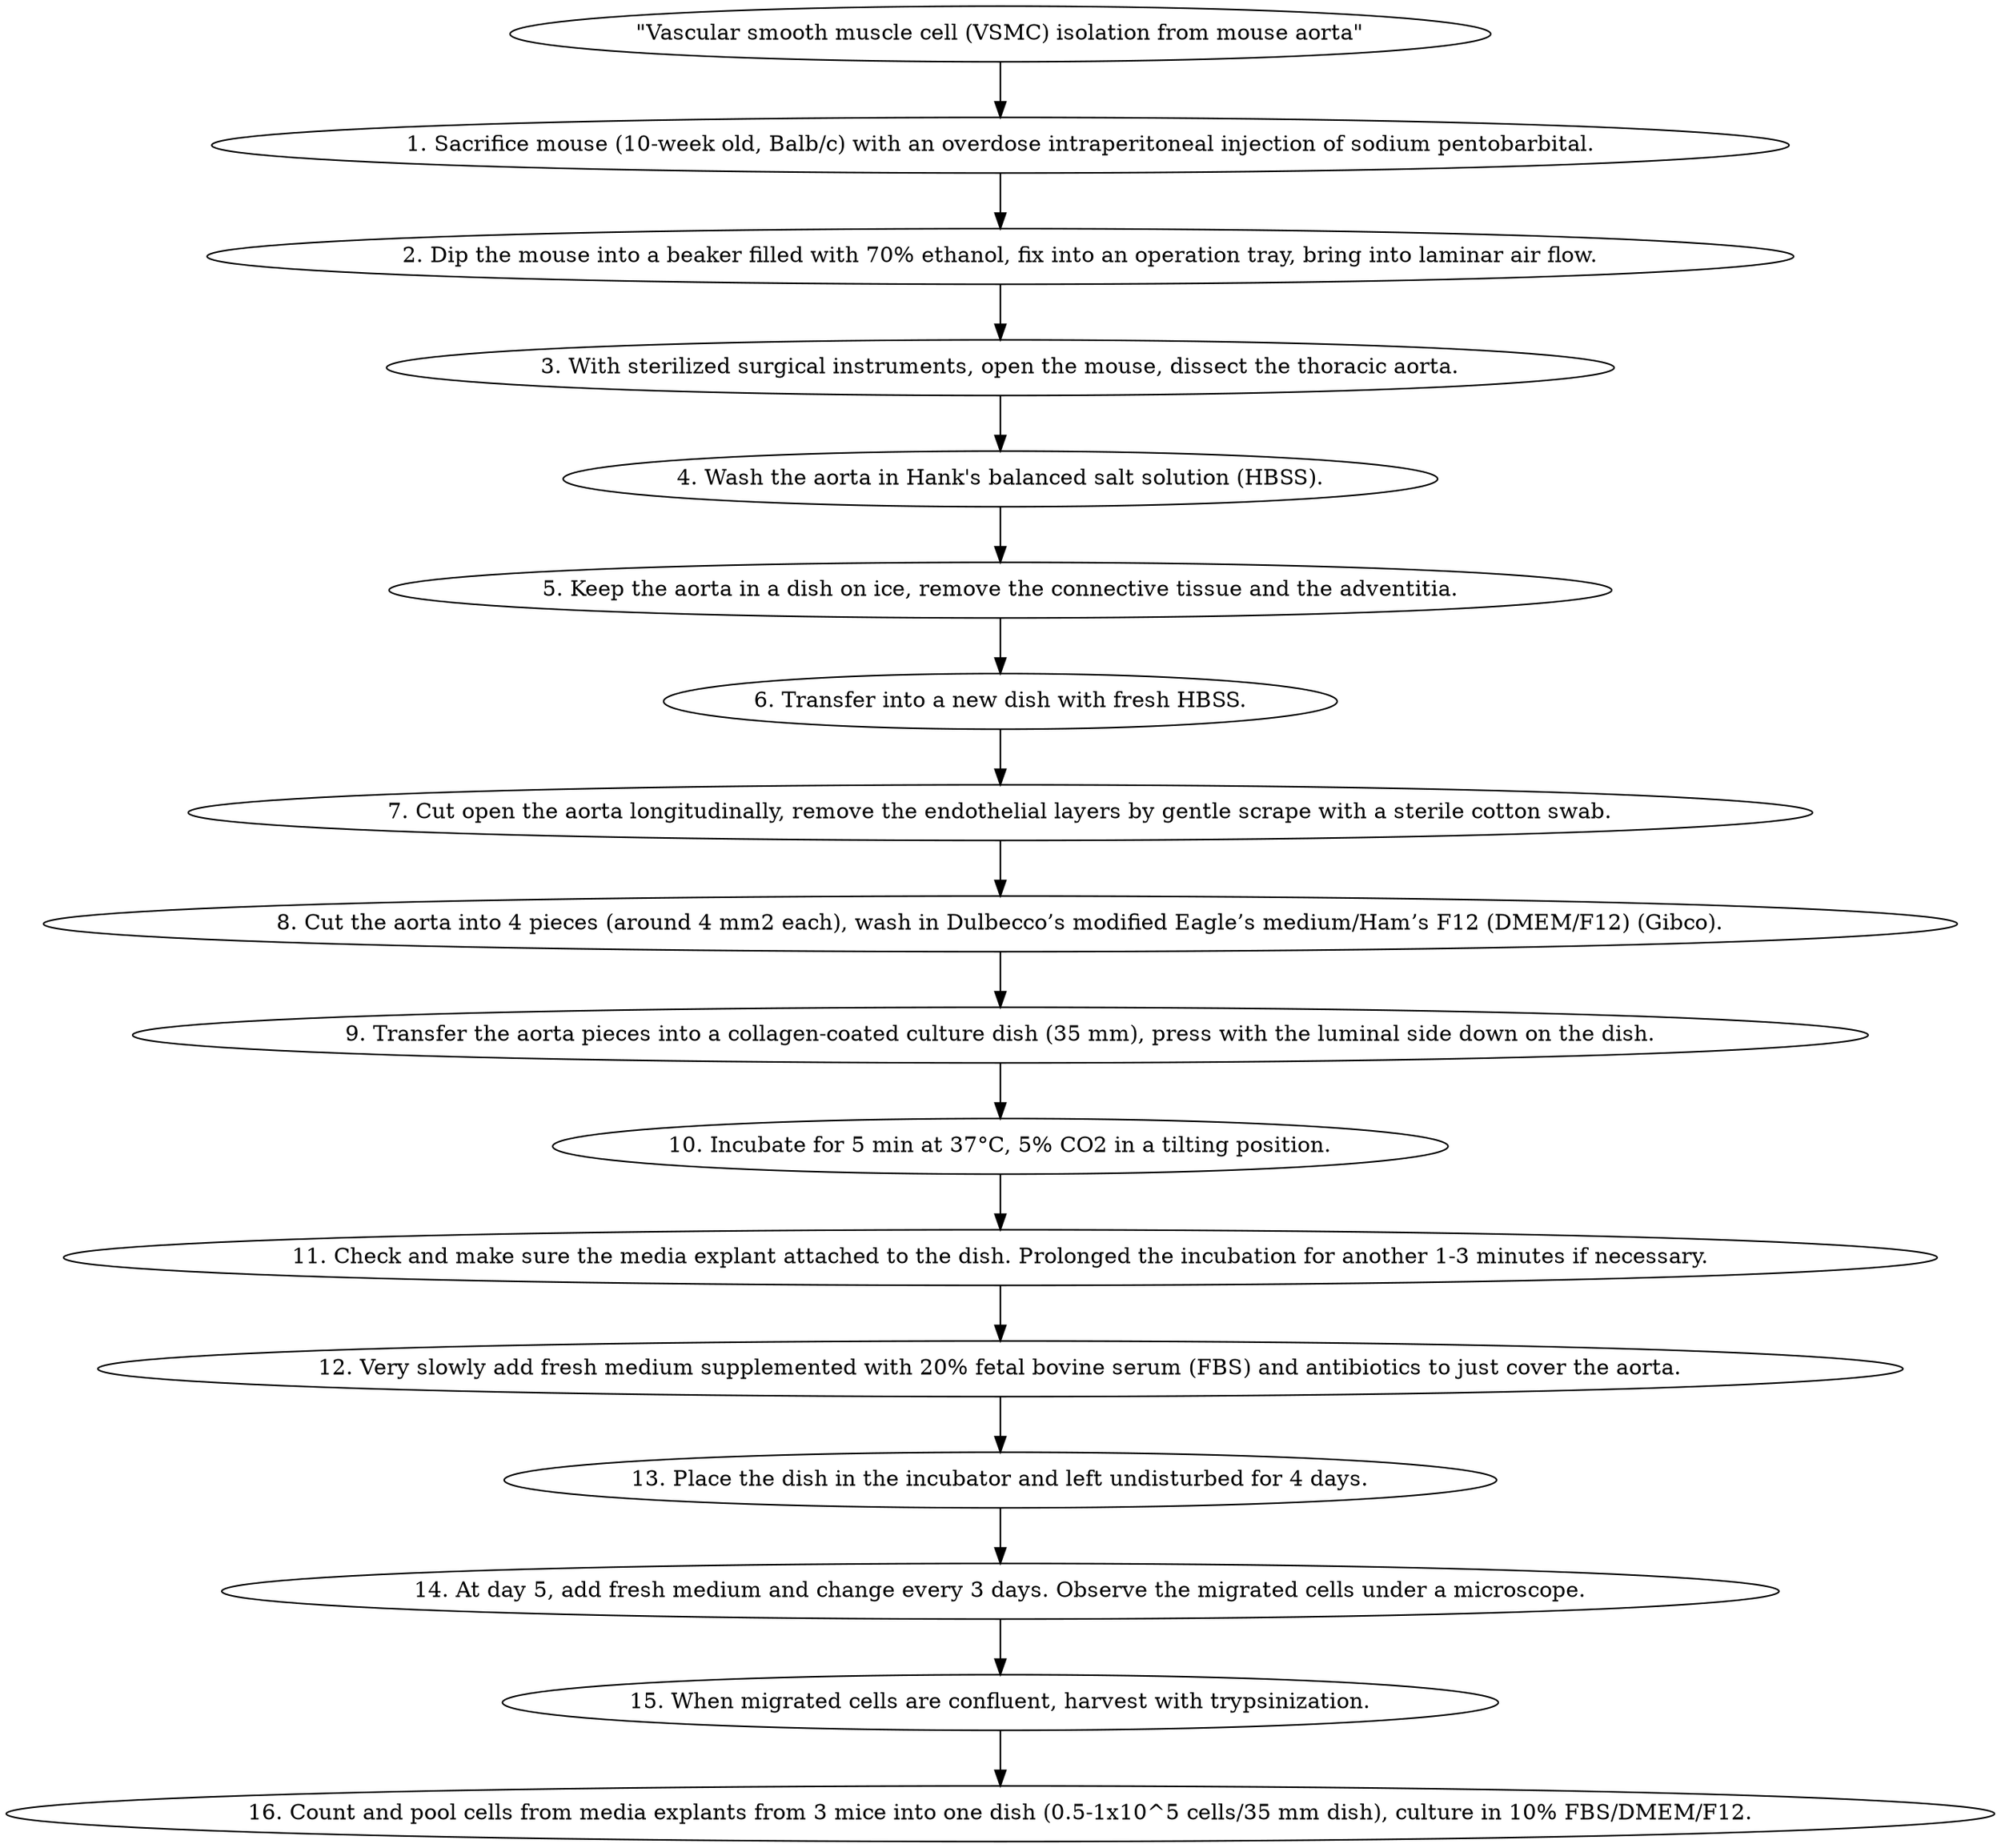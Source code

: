 digraph VSMCIsolationProtocol {
    // Define the title
    Title [label="\"Vascular smooth muscle cell (VSMC) isolation from mouse aorta\""];
    
    // Define steps
    Step1 [label="1. Sacrifice mouse (10-week old, Balb/c) with an overdose intraperitoneal injection of sodium pentobarbital."];
    Step2 [label="2. Dip the mouse into a beaker filled with 70% ethanol, fix into an operation tray, bring into laminar air flow."];
    Step3 [label="3. With sterilized surgical instruments, open the mouse, dissect the thoracic aorta."];
    Step4 [label="4. Wash the aorta in Hank's balanced salt solution (HBSS)."];
    Step5 [label="5. Keep the aorta in a dish on ice, remove the connective tissue and the adventitia."];
    Step6 [label="6. Transfer into a new dish with fresh HBSS."];
    Step7 [label="7. Cut open the aorta longitudinally, remove the endothelial layers by gentle scrape with a sterile cotton swab."];
    Step8 [label="8. Cut the aorta into 4 pieces (around 4 mm2 each), wash in Dulbecco’s modified Eagle’s medium/Ham’s F12 (DMEM/F12) (Gibco)."];
    Step9 [label="9. Transfer the aorta pieces into a collagen-coated culture dish (35 mm), press with the luminal side down on the dish."];
    Step10 [label="10. Incubate for 5 min at 37°C, 5% CO2 in a tilting position."];
    Step11 [label="11. Check and make sure the media explant attached to the dish. Prolonged the incubation for another 1-3 minutes if necessary."];
    Step12 [label="12. Very slowly add fresh medium supplemented with 20% fetal bovine serum (FBS) and antibiotics to just cover the aorta."];
    Step13 [label="13. Place the dish in the incubator and left undisturbed for 4 days."];
    Step14 [label="14. At day 5, add fresh medium and change every 3 days. Observe the migrated cells under a microscope."];
    Step15 [label="15. When migrated cells are confluent, harvest with trypsinization."];
    Step16 [label="16. Count and pool cells from media explants from 3 mice into one dish (0.5-1x10^5 cells/35 mm dish), culture in 10% FBS/DMEM/F12."];

    // Define edges (sequence of steps)
    Title -> Step1;
    Step1 -> Step2;
    Step2 -> Step3;
    Step3 -> Step4;
    Step4 -> Step5;
    Step5 -> Step6;
    Step6 -> Step7;
    Step7 -> Step8;
    Step8 -> Step9;
    Step9 -> Step10;
    Step10 -> Step11;
    Step11 -> Step12;
    Step12 -> Step13;
    Step13 -> Step14;
    Step14 -> Step15;
    Step15 -> Step16;
}
